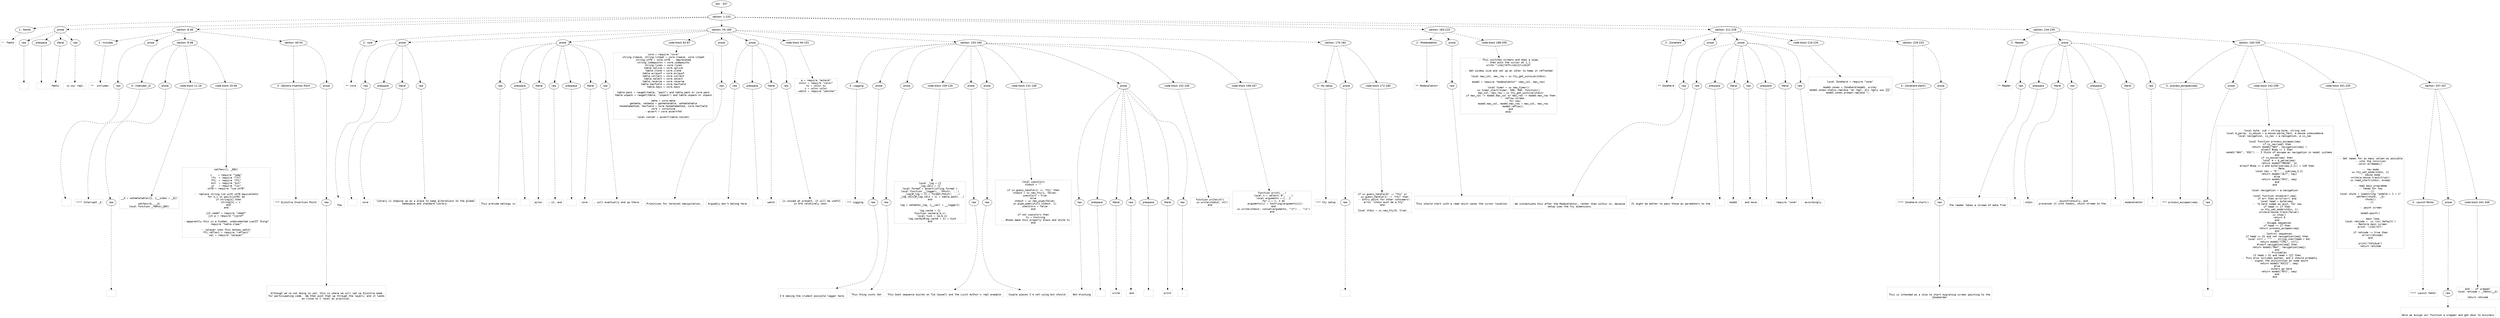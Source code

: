 digraph lpegNode {

node [fontname=Helvetica]
edge [style=dashed]

doc_0 [label="doc - 347"]


doc_0 -> { section_1}
{rank=same; section_1}

section_1 [label="section: 1-233"]


// END RANK doc_0

section_1 -> { header_2 prose_3 section_4 section_5 section_6 section_7 section_8}
{rank=same; header_2 prose_3 section_4 section_5 section_6 section_7 section_8}

header_2 [label="1 : Femto"]

prose_3 [label="prose"]

section_4 [label="section: 6-48"]

section_5 [label="section: 55-169"]

section_6 [label="section: 183-210"]

section_7 [label="section: 211-228"]

section_8 [label="section: 234-239"]


// END RANK section_1

header_2 -> leaf_9
leaf_9  [color=Gray,shape=rectangle,fontname=Inconsolata,label="*  Femto"]
// END RANK header_2

prose_3 -> { raw_10 prespace_11 literal_12 raw_13}
{rank=same; raw_10 prespace_11 literal_12 raw_13}

raw_10 [label="raw"]

prespace_11 [label="prespace"]

literal_12 [label="literal"]

raw_13 [label="raw"]


// END RANK prose_3

raw_10 -> leaf_14
leaf_14  [color=Gray,shape=rectangle,fontname=Inconsolata,label="
"]
// END RANK raw_10

prespace_11 -> leaf_15
leaf_15  [color=Gray,shape=rectangle,fontname=Inconsolata,label=""]
// END RANK prespace_11

literal_12 -> leaf_16
leaf_16  [color=Gray,shape=rectangle,fontname=Inconsolata,label="femto"]
// END RANK literal_12

raw_13 -> leaf_17
leaf_17  [color=Gray,shape=rectangle,fontname=Inconsolata,label=" is our repl.
"]
// END RANK raw_13

section_4 -> { header_18 prose_19 section_20 section_21}
{rank=same; header_18 prose_19 section_20 section_21}

header_18 [label="2 : includes"]

prose_19 [label="prose"]

section_20 [label="section: 9-48"]

section_21 [label="section: 49-54"]


// END RANK section_4

header_18 -> leaf_22
leaf_22  [color=Gray,shape=rectangle,fontname=Inconsolata,label="**  includes"]
// END RANK header_18

prose_19 -> { raw_23}
{rank=same; raw_23}

raw_23 [label="raw"]


// END RANK prose_19

raw_23 -> leaf_24
leaf_24  [color=Gray,shape=rectangle,fontname=Inconsolata,label="

"]
// END RANK raw_23

section_20 -> { header_25 prose_26 codeblock_27 codeblock_28}
{rank=same; header_25 prose_26 codeblock_27 codeblock_28}

header_25 [label="4 : Intercept _G"]

prose_26 [label="prose"]

codeblock_27 [label="code block 11-16"]

codeblock_28 [label="code block 20-46"]


// END RANK section_20

header_25 -> leaf_29
leaf_29  [color=Gray,shape=rectangle,fontname=Inconsolata,label="**** Intercept _G"]
// END RANK header_25

prose_26 -> { raw_30}
{rank=same; raw_30}

raw_30 [label="raw"]


// END RANK prose_26

raw_30 -> leaf_31
leaf_31  [color=Gray,shape=rectangle,fontname=Inconsolata,label="
"]
// END RANK raw_30

codeblock_27 -> leaf_32
leaf_32  [color=Gray,shape=rectangle,fontname=Inconsolata,label="__G = setmetatable({}, {__index = _G})

setfenv(0, __G)
local function _femto(_ENV)"]
// END RANK codeblock_27

codeblock_28 -> leaf_33
leaf_33  [color=Gray,shape=rectangle,fontname=Inconsolata,label="setfenv(1, _ENV)

L    = require \"lpeg\"
lfs  = require \"lfs\"
ffi  = require \"ffi\"
bit  = require \"bit\"
uv   = require \"luv\"
utf8 = require \"lua-utf8\"

-- replace string lib with utf8 equivalents
for k,v in pairs(utf8) do
   if string[k] then
      string[k] = v
   end
end

jit.vmdef = require \"vmdef\"
jit.p = require \"ljprof\"

--apparently this is a hidden, undocumented LuaJIT thing?
require \"table.clear\"

-- sqlayer uses this monkey patch:
ffi.reflect = require \"reflect\"
sql = require \"sqlayer\""]
// END RANK codeblock_28

section_21 -> { header_34 prose_35}
{rank=same; header_34 prose_35}

header_34 [label="3 : Djikstra Insertion Point"]

prose_35 [label="prose"]


// END RANK section_21

header_34 -> leaf_36
leaf_36  [color=Gray,shape=rectangle,fontname=Inconsolata,label="*** Djikstra Insertion Point"]
// END RANK header_34

prose_35 -> { raw_37}
{rank=same; raw_37}

raw_37 [label="raw"]


// END RANK prose_35

raw_37 -> leaf_38
leaf_38  [color=Gray,shape=rectangle,fontname=Inconsolata,label="

Although we're not doing so yet, this is where we will set up Djikstra mode
for participating code.  We then push that up through the layers, and it lands
as close to C level as practical.
"]
// END RANK raw_37

section_5 -> { header_39 prose_40 prose_41 codeblock_42 prose_43 prose_44 codeblock_45 section_46 section_47}
{rank=same; header_39 prose_40 prose_41 codeblock_42 prose_43 prose_44 codeblock_45 section_46 section_47}

header_39 [label="2 : core"]

prose_40 [label="prose"]

prose_41 [label="prose"]

codeblock_42 [label="code block 62-87"]

prose_43 [label="prose"]

prose_44 [label="prose"]

codeblock_45 [label="code block 94-101"]

section_46 [label="section: 103-169"]

section_47 [label="section: 170-182"]


// END RANK section_5

header_39 -> leaf_48
leaf_48  [color=Gray,shape=rectangle,fontname=Inconsolata,label="** core"]
// END RANK header_39

prose_40 -> { raw_49 prespace_50 literal_51 raw_52}
{rank=same; raw_49 prespace_50 literal_51 raw_52}

raw_49 [label="raw"]

prespace_50 [label="prespace"]

literal_51 [label="literal"]

raw_52 [label="raw"]


// END RANK prose_40

raw_49 -> leaf_53
leaf_53  [color=Gray,shape=rectangle,fontname=Inconsolata,label="

The"]
// END RANK raw_49

prespace_50 -> leaf_54
leaf_54  [color=Gray,shape=rectangle,fontname=Inconsolata,label=" "]
// END RANK prespace_50

literal_51 -> leaf_55
leaf_55  [color=Gray,shape=rectangle,fontname=Inconsolata,label="core"]
// END RANK literal_51

raw_52 -> leaf_56
leaf_56  [color=Gray,shape=rectangle,fontname=Inconsolata,label=" library is shaping up as a place to keep alterations to the global
namespace and standard library.
"]
// END RANK raw_52

prose_41 -> { raw_57 prespace_58 literal_59 raw_60 prespace_61 literal_62 raw_63}
{rank=same; raw_57 prespace_58 literal_59 raw_60 prespace_61 literal_62 raw_63}

raw_57 [label="raw"]

prespace_58 [label="prespace"]

literal_59 [label="literal"]

raw_60 [label="raw"]

prespace_61 [label="prespace"]

literal_62 [label="literal"]

raw_63 [label="raw"]


// END RANK prose_41

raw_57 -> leaf_64
leaf_64  [color=Gray,shape=rectangle,fontname=Inconsolata,label="
This prelude belongs in"]
// END RANK raw_57

prespace_58 -> leaf_65
leaf_65  [color=Gray,shape=rectangle,fontname=Inconsolata,label=" "]
// END RANK prespace_58

literal_59 -> leaf_66
leaf_66  [color=Gray,shape=rectangle,fontname=Inconsolata,label="pylon"]
// END RANK literal_59

raw_60 -> leaf_67
leaf_67  [color=Gray,shape=rectangle,fontname=Inconsolata,label="; it, and"]
// END RANK raw_60

prespace_61 -> leaf_68
leaf_68  [color=Gray,shape=rectangle,fontname=Inconsolata,label=" "]
// END RANK prespace_61

literal_62 -> leaf_69
leaf_69  [color=Gray,shape=rectangle,fontname=Inconsolata,label="core"]
// END RANK literal_62

raw_63 -> leaf_70
leaf_70  [color=Gray,shape=rectangle,fontname=Inconsolata,label=", will eventually end up there.
"]
// END RANK raw_63

codeblock_42 -> leaf_71
leaf_71  [color=Gray,shape=rectangle,fontname=Inconsolata,label="core = require \"core\"
string.cleave, string.litpat = core.cleave, core.litpat
string.utf8 = core.utf8 -- deprecated
string.codepoints = core.codepoints
string.lines = core.lines
table.splice = core.splice
table.clone = core.clone
table.arrayof = core.arrayof
table.collect = core.collect
table.select = core.select
table.reverse = core.reverse
table.hasfield = core.hasfield
table.keys = core.keys

table.pack = rawget(table, \"pack\") and table.pack or core.pack
table.unpack = rawget(table, \"unpack\") and table.unpack or unpack

meta = core.meta
getmeta, setmeta = getmetatable, setmetatable
hasmetamethod, hasfield = core.hasmetamethod, core.hasfield
coro = coroutine
--assert = core.assertfmt

local concat = assert(table.concat)"]
// END RANK codeblock_42

prose_43 -> { raw_72}
{rank=same; raw_72}

raw_72 [label="raw"]


// END RANK prose_43

raw_72 -> leaf_73
leaf_73  [color=Gray,shape=rectangle,fontname=Inconsolata,label="
Primitives for terminal manipulation.
"]
// END RANK raw_72

prose_44 -> { raw_74 prespace_75 literal_76 raw_77}
{rank=same; raw_74 prespace_75 literal_76 raw_77}

raw_74 [label="raw"]

prespace_75 [label="prespace"]

literal_76 [label="literal"]

raw_77 [label="raw"]


// END RANK prose_44

raw_74 -> leaf_78
leaf_78  [color=Gray,shape=rectangle,fontname=Inconsolata,label="
Arguably don't belong here."]
// END RANK raw_74

prespace_75 -> leaf_79
leaf_79  [color=Gray,shape=rectangle,fontname=Inconsolata,label=" "]
// END RANK prespace_75

literal_76 -> leaf_80
leaf_80  [color=Gray,shape=rectangle,fontname=Inconsolata,label="watch"]
// END RANK literal_76

raw_77 -> leaf_81
leaf_81  [color=Gray,shape=rectangle,fontname=Inconsolata,label=" is unused at present, it will be useful
in Orb relatively soon.
"]
// END RANK raw_77

codeblock_45 -> leaf_82
leaf_82  [color=Gray,shape=rectangle,fontname=Inconsolata,label="a = require \"anterm\"
color = require \"color\"
ts = color.ts
c = color.color
--watch = require \"watcher\"
"]
// END RANK codeblock_45

section_46 -> { header_83 prose_84 prose_85 codeblock_86 prose_87 prose_88 codeblock_89 prose_90 codeblock_91 codeblock_92}
{rank=same; header_83 prose_84 prose_85 codeblock_86 prose_87 prose_88 codeblock_89 prose_90 codeblock_91 codeblock_92}

header_83 [label="3 : Logging"]

prose_84 [label="prose"]

prose_85 [label="prose"]

codeblock_86 [label="code block 109-126"]

prose_87 [label="prose"]

prose_88 [label="prose"]

codeblock_89 [label="code block 131-148"]

prose_90 [label="prose"]

codeblock_91 [label="code block 152-156"]

codeblock_92 [label="code block 158-167"]


// END RANK section_46

header_83 -> leaf_93
leaf_93  [color=Gray,shape=rectangle,fontname=Inconsolata,label="*** Logging"]
// END RANK header_83

prose_84 -> { raw_94}
{rank=same; raw_94}

raw_94 [label="raw"]


// END RANK prose_84

raw_94 -> leaf_95
leaf_95  [color=Gray,shape=rectangle,fontname=Inconsolata,label="

I'm making the crudest possible logger here.
"]
// END RANK raw_94

prose_85 -> { raw_96}
{rank=same; raw_96}

raw_96 [label="raw"]


// END RANK prose_85

raw_96 -> leaf_97
leaf_97  [color=Gray,shape=rectangle,fontname=Inconsolata,label="
This thing sucks tbh
"]
// END RANK raw_96

codeblock_86 -> leaf_98
leaf_98  [color=Gray,shape=rectangle,fontname=Inconsolata,label="local _log = {}
_log.vals = {}
local format = assert(string.format )
local function __logger(_, fmtstr, ...)
   _log[#_log + 1] = format(fmtstr, ...)
   _log.vals[#_log.vals + 1] = table.pack(...)
end

log = setmeta(_log, {__call = __logger})

log.cache = {}
function cache(a,b,c)
   local tuck = {a,b,c}
   log.cache[#log.cache + 1] = tuck
end
"]
// END RANK codeblock_86

prose_87 -> { raw_99}
{rank=same; raw_99}

raw_99 [label="raw"]


// END RANK prose_87

raw_99 -> leaf_100
leaf_100  [color=Gray,shape=rectangle,fontname=Inconsolata,label="
This boot sequence builds on Tim Caswell and the Luvit Author's repl example.
"]
// END RANK raw_99

prose_88 -> { raw_101}
{rank=same; raw_101}

raw_101 [label="raw"]


// END RANK prose_88

raw_101 -> leaf_102
leaf_102  [color=Gray,shape=rectangle,fontname=Inconsolata,label="
Couple pieces I'm not using but should:"]
// END RANK raw_101

codeblock_89 -> leaf_103
leaf_103  [color=Gray,shape=rectangle,fontname=Inconsolata,label="local usecolors
stdout = \"\"

if uv.guess_handle(1) == \"tty\" then
  stdout = uv.new_tty(1, false)
  usecolors = true
else
  stdout = uv.new_pipe(false)
  uv.pipe_open(utils.stdout, 1)
  usecolors = false
end

if not usecolors then
   ts = tostring
   -- #todo make this properly black and white ts
end"]
// END RANK codeblock_89

prose_90 -> { raw_104 prespace_105 literal_106 raw_107 prespace_108 literal_109 raw_110}
{rank=same; raw_104 prespace_105 literal_106 raw_107 prespace_108 literal_109 raw_110}

raw_104 [label="raw"]

prespace_105 [label="prespace"]

literal_106 [label="literal"]

raw_107 [label="raw"]

prespace_108 [label="prespace"]

literal_109 [label="literal"]

raw_110 [label="raw"]


// END RANK prose_90

raw_104 -> leaf_111
leaf_111  [color=Gray,shape=rectangle,fontname=Inconsolata,label="
Not-blocking"]
// END RANK raw_104

prespace_105 -> leaf_112
leaf_112  [color=Gray,shape=rectangle,fontname=Inconsolata,label=" "]
// END RANK prespace_105

literal_106 -> leaf_113
leaf_113  [color=Gray,shape=rectangle,fontname=Inconsolata,label="write"]
// END RANK literal_106

raw_107 -> leaf_114
leaf_114  [color=Gray,shape=rectangle,fontname=Inconsolata,label=" and"]
// END RANK raw_107

prespace_108 -> leaf_115
leaf_115  [color=Gray,shape=rectangle,fontname=Inconsolata,label=" "]
// END RANK prespace_108

literal_109 -> leaf_116
leaf_116  [color=Gray,shape=rectangle,fontname=Inconsolata,label="print"]
// END RANK literal_109

raw_110 -> leaf_117
leaf_117  [color=Gray,shape=rectangle,fontname=Inconsolata,label=":
"]
// END RANK raw_110

codeblock_91 -> leaf_118
leaf_118  [color=Gray,shape=rectangle,fontname=Inconsolata,label="function write(str)
   uv.write(stdout, str)
end"]
// END RANK codeblock_91

codeblock_92 -> leaf_119
leaf_119  [color=Gray,shape=rectangle,fontname=Inconsolata,label="function print(...)
  local n = select('#', ...)
  local arguments = {...}
  for i = 1, n do
    arguments[i] = tostring(arguments[i])
  end
  uv.write(stdout, concat(arguments, \"\\t\") .. \"\\n\")
end"]
// END RANK codeblock_92

section_47 -> { header_120 prose_121 codeblock_122}
{rank=same; header_120 prose_121 codeblock_122}

header_120 [label="3 : tty setup"]

prose_121 [label="prose"]

codeblock_122 [label="code block 172-180"]


// END RANK section_47

header_120 -> leaf_123
leaf_123  [color=Gray,shape=rectangle,fontname=Inconsolata,label="*** tty setup"]
// END RANK header_120

prose_121 -> { raw_124}
{rank=same; raw_124}

raw_124 [label="raw"]


// END RANK prose_121

raw_124 -> leaf_125
leaf_125  [color=Gray,shape=rectangle,fontname=Inconsolata,label="
"]
// END RANK raw_124

codeblock_122 -> leaf_126
leaf_126  [color=Gray,shape=rectangle,fontname=Inconsolata,label="if uv.guess_handle(0) ~= \"tty\" or
   uv.guess_handle(1) ~= \"tty\" then
  -- Entry point for other consumers!
  error \"stdio must be a tty\"
end

local stdin = uv.new_tty(0, true)"]
// END RANK codeblock_122

section_6 -> { header_127 prose_128 codeblock_129}
{rank=same; header_127 prose_128 codeblock_129}

header_127 [label="2 : Modeselektor"]

prose_128 [label="prose"]

codeblock_129 [label="code block 188-209"]


// END RANK section_6

header_127 -> leaf_130
leaf_130  [color=Gray,shape=rectangle,fontname=Inconsolata,label="** Modeselektor"]
// END RANK header_127

prose_128 -> { raw_131}
{rank=same; raw_131}

raw_131 [label="raw"]


// END RANK prose_128

raw_131 -> leaf_132
leaf_132  [color=Gray,shape=rectangle,fontname=Inconsolata,label="

This should start with a read which saves the cursor location.

"]
// END RANK raw_131

codeblock_129 -> leaf_133
leaf_133  [color=Gray,shape=rectangle,fontname=Inconsolata,label="-- This switches screens and does a wipe,
-- then puts the cursor at 1,1.
write \"\\x1b[?47h\\x1b[2J\\x1b[H\"

-- Get window size and set up an idler to keep it refreshed

local max_col, max_row = uv.tty_get_winsize(stdin)

modeS = require \"modeselektor\" (max_col, max_row)

local timer = uv.new_timer()
uv.timer_start(timer, 500, 500, function()
   max_col, max_row = uv.tty_get_winsize(stdin)
   if max_col ~= modeS.max_col or max_row ~= modeS.max_row then
      -- reflow screen.
      -- for now:
      modeS.max_col, modeS.max_row = max_col, max_row
      modeS:reflow()
   end
end)"]
// END RANK codeblock_129

section_7 -> { header_134 prose_135 prose_136 codeblock_137 section_138}
{rank=same; header_134 prose_135 prose_136 codeblock_137 section_138}

header_134 [label="2 : Zoneherd"]

prose_135 [label="prose"]

prose_136 [label="prose"]

codeblock_137 [label="code block 219-226"]

section_138 [label="section: 229-233"]


// END RANK section_7

header_134 -> leaf_139
leaf_139  [color=Gray,shape=rectangle,fontname=Inconsolata,label="** Zoneherd"]
// END RANK header_134

prose_135 -> { raw_140}
{rank=same; raw_140}

raw_140 [label="raw"]


// END RANK prose_135

raw_140 -> leaf_141
leaf_141  [color=Gray,shape=rectangle,fontname=Inconsolata,label="

We instantiate this after the Modeselektor, rather than within it, because
setup uses the tty dimensions.
"]
// END RANK raw_140

prose_136 -> { raw_142 prespace_143 literal_144 raw_145 prespace_146 literal_147 raw_148}
{rank=same; raw_142 prespace_143 literal_144 raw_145 prespace_146 literal_147 raw_148}

raw_142 [label="raw"]

prespace_143 [label="prespace"]

literal_144 [label="literal"]

raw_145 [label="raw"]

prespace_146 [label="prespace"]

literal_147 [label="literal"]

raw_148 [label="raw"]


// END RANK prose_136

raw_142 -> leaf_149
leaf_149  [color=Gray,shape=rectangle,fontname=Inconsolata,label="
It might be better to pass those as parameters to the"]
// END RANK raw_142

prespace_143 -> leaf_150
leaf_150  [color=Gray,shape=rectangle,fontname=Inconsolata,label=" "]
// END RANK prespace_143

literal_144 -> leaf_151
leaf_151  [color=Gray,shape=rectangle,fontname=Inconsolata,label="modeS"]
// END RANK literal_144

raw_145 -> leaf_152
leaf_152  [color=Gray,shape=rectangle,fontname=Inconsolata,label=" and move"]
// END RANK raw_145

prespace_146 -> leaf_153
leaf_153  [color=Gray,shape=rectangle,fontname=Inconsolata,label=""]
// END RANK prespace_146

literal_147 -> leaf_154
leaf_154  [color=Gray,shape=rectangle,fontname=Inconsolata,label="require \"zone\""]
// END RANK literal_147

raw_148 -> leaf_155
leaf_155  [color=Gray,shape=rectangle,fontname=Inconsolata,label=" accordingly.
"]
// END RANK raw_148

codeblock_137 -> leaf_156
leaf_156  [color=Gray,shape=rectangle,fontname=Inconsolata,label="
local Zoneherd = require \"zone\"

modeS.zones = Zoneherd(modeS, write)
modeS.zones.status:replace \"an repl, plz reply uwu 👀\"
modeS.zones.prompt:replace \"👉  \""]
// END RANK codeblock_137

section_138 -> { header_157 prose_158}
{rank=same; header_157 prose_158}

header_157 [label="4 : Zoneherd:start()"]

prose_158 [label="prose"]


// END RANK section_138

header_157 -> leaf_159
leaf_159  [color=Gray,shape=rectangle,fontname=Inconsolata,label="**** Zoneherd:start()"]
// END RANK header_157

prose_158 -> { raw_160}
{rank=same; raw_160}

raw_160 [label="raw"]


// END RANK prose_158

raw_160 -> leaf_161
leaf_161  [color=Gray,shape=rectangle,fontname=Inconsolata,label="

This is intended as a shim to start migrating screen painting to the
Zoneherder
"]
// END RANK raw_160

section_8 -> { header_162 prose_163 section_164}
{rank=same; header_162 prose_163 section_164}

header_162 [label="2 : Reader"]

prose_163 [label="prose"]

section_164 [label="section: 240-336"]


// END RANK section_8

header_162 -> leaf_165
leaf_165  [color=Gray,shape=rectangle,fontname=Inconsolata,label="** Reader"]
// END RANK header_162

prose_163 -> { raw_166 prespace_167 literal_168 raw_169 prespace_170 literal_171 raw_172}
{rank=same; raw_166 prespace_167 literal_168 raw_169 prespace_170 literal_171 raw_172}

raw_166 [label="raw"]

prespace_167 [label="prespace"]

literal_168 [label="literal"]

raw_169 [label="raw"]

prespace_170 [label="prespace"]

literal_171 [label="literal"]

raw_172 [label="raw"]


// END RANK prose_163

raw_166 -> leaf_173
leaf_173  [color=Gray,shape=rectangle,fontname=Inconsolata,label="

The reader takes a stream of data from"]
// END RANK raw_166

prespace_167 -> leaf_174
leaf_174  [color=Gray,shape=rectangle,fontname=Inconsolata,label=" "]
// END RANK prespace_167

literal_168 -> leaf_175
leaf_175  [color=Gray,shape=rectangle,fontname=Inconsolata,label="stdin"]
// END RANK literal_168

raw_169 -> leaf_176
leaf_176  [color=Gray,shape=rectangle,fontname=Inconsolata,label=", asynchronously, and
processes it into tokens, which stream to the"]
// END RANK raw_169

prespace_170 -> leaf_177
leaf_177  [color=Gray,shape=rectangle,fontname=Inconsolata,label=" "]
// END RANK prespace_170

literal_171 -> leaf_178
leaf_178  [color=Gray,shape=rectangle,fontname=Inconsolata,label="modeselektor"]
// END RANK literal_171

raw_172 -> leaf_179
leaf_179  [color=Gray,shape=rectangle,fontname=Inconsolata,label=".

"]
// END RANK raw_172

section_164 -> { header_180 prose_181 codeblock_182 codeblock_183 section_184}
{rank=same; header_180 prose_181 codeblock_182 codeblock_183 section_184}

header_180 [label="3 : process_escapes(seq)"]

prose_181 [label="prose"]

codeblock_182 [label="code block 242-299"]

codeblock_183 [label="code block 301-335"]

section_184 [label="section: 337-347"]


// END RANK section_164

header_180 -> leaf_185
leaf_185  [color=Gray,shape=rectangle,fontname=Inconsolata,label="*** process_escapes(seq)"]
// END RANK header_180

prose_181 -> { raw_186}
{rank=same; raw_186}

raw_186 [label="raw"]


// END RANK prose_181

raw_186 -> leaf_187
leaf_187  [color=Gray,shape=rectangle,fontname=Inconsolata,label="
"]
// END RANK raw_186

codeblock_182 -> leaf_188
leaf_188  [color=Gray,shape=rectangle,fontname=Inconsolata,label="
local byte, sub = string.byte, string.sub
local m_parse, is_mouse = a.mouse.parse_fast, a.mouse.ismousemove
local navigation, is_nav = a.navigation, a.is_nav

local function process_escapes(seq)
   if is_nav(seq) then
      return modeS(\"NAV\", navigation[seq] )
   elseif #seq == 1 then
      modeS(\"NAV\", \"ESC\") -- I think of escape as navigation in modal systems
   end
   if is_mouse(seq) then
      local m = m_parse(seq)
      return modeS(\"MOUSE\", m)
   elseif #seq == 2 and byte(sub(seq,2,2)) < 128 then
      -- Meta
      local key = \"M-\" .. sub(seq,2,2)
      return modeS(\"ALT\", key)
   else
      return modeS(\"NYI\", seq)
   end
end

local navigation = a.navigation

local function onseq(err,seq)
   if err then error(err) end
   local head = byte(seq)
   -- ^Q hard coded as quit, for now
   if head == 17 then
      uv.tty_set_mode(stdin, 1)
      write(a.mouse.track(false))
      uv.stop()
      return 0
   end
   -- Escape sequences
   if head == 27 then
      return process_escapes(seq)
   end
   -- Control sequences
   if head <= 31 and not navigation[seq] then
      local ctrl = \"^\" .. string.char(head + 64)
      return modeS(\"CTRL\", ctrl)
   elseif navigation[seq] then
      return modeS(\"NAV\", navigation[seq])
   end
   -- Printables
   if head > 31 and head < 127 then
      -- This also includes pastes, and I should probably
      -- signal the distinction at some point
      return modeS(\"ASCII\", seq)
   else
      -- wchars go here
      return modeS(\"NYI\", seq)
   end
end"]
// END RANK codeblock_182

codeblock_183 -> leaf_189
leaf_189  [color=Gray,shape=rectangle,fontname=Inconsolata,label="-- Get names for as many values as possible
-- into the colorizer
color.allNames()

-- raw mode
uv.tty_set_mode(stdin, 2)
-- mouse mode
write(a.mouse.track(true))
uv.read_start(stdin, onseq)

-- read main programme
-- faked for now
---[[
local chunk = loadstring \"wobble = 1 + 1\"
setfenv(chunk,  _G)
chunk()
--]]

-- paint screen

modeS:paint()

-- main loop
local retcode =  uv.run('default')
-- Restore main screen
print '\\x1b[?47l'

if retcode ~= true then
   error(retcode)
end

print(\"kthxbye\")
return retcode"]
// END RANK codeblock_183

section_184 -> { header_190 prose_191 codeblock_192}
{rank=same; header_190 prose_191 codeblock_192}

header_190 [label="4 : Launch femto"]

prose_191 [label="prose"]

codeblock_192 [label="code block 341-346"]


// END RANK section_184

header_190 -> leaf_193
leaf_193  [color=Gray,shape=rectangle,fontname=Inconsolata,label="**** Launch femto"]
// END RANK header_190

prose_191 -> { raw_194}
{rank=same; raw_194}

raw_194 [label="raw"]


// END RANK prose_191

raw_194 -> leaf_195
leaf_195  [color=Gray,shape=rectangle,fontname=Inconsolata,label="

Here we assign our function a wrapper and get down to business
"]
// END RANK raw_194

codeblock_192 -> leaf_196
leaf_196  [color=Gray,shape=rectangle,fontname=Inconsolata,label="end -- of wrapper
local retcode = _femto(__G)

return retcode"]
// END RANK codeblock_192


}
